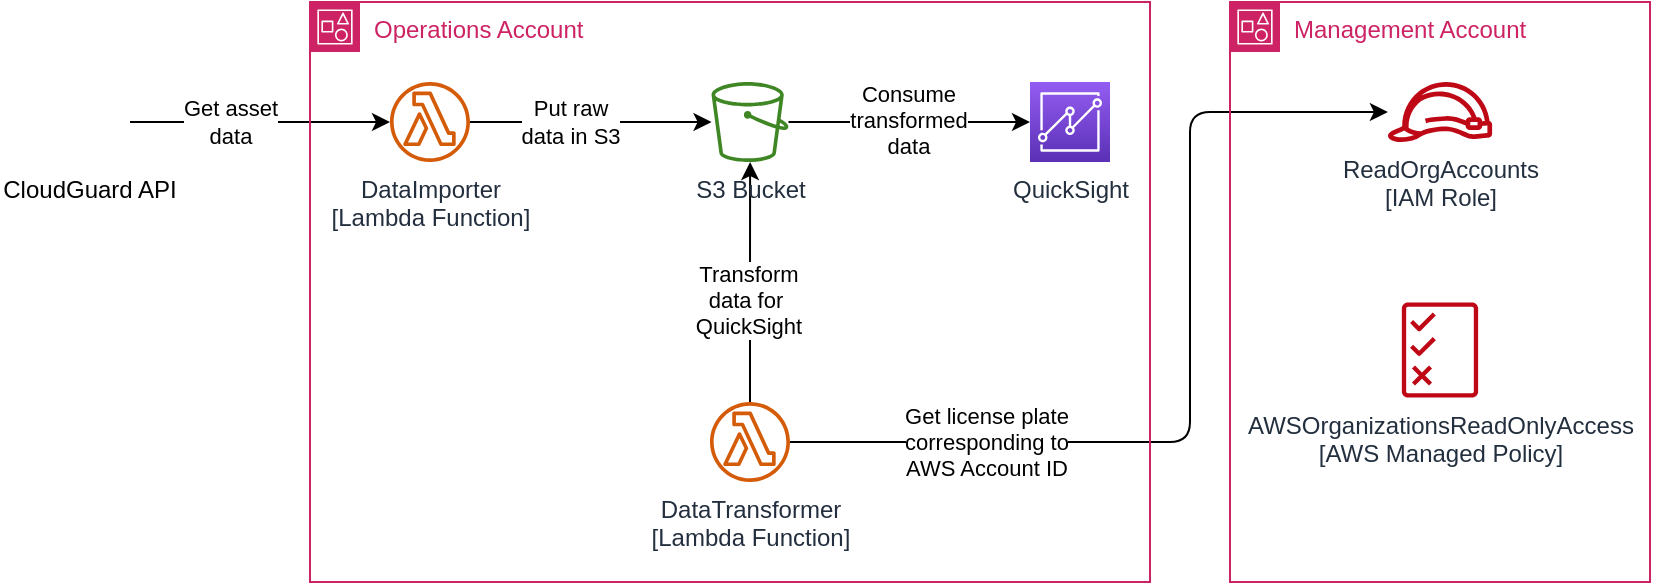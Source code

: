 <mxfile version="19.0.0" type="device"><diagram id="TmmztDp24AH8fpIwR-ns" name="Page-1"><mxGraphModel dx="2961" dy="1311" grid="1" gridSize="10" guides="1" tooltips="1" connect="1" arrows="1" fold="1" page="1" pageScale="1" pageWidth="850" pageHeight="1100" math="0" shadow="0"><root><mxCell id="0"/><mxCell id="1" parent="0"/><mxCell id="mGOhUFi8K_3w5I-8mJjr-11" style="edgeStyle=orthogonalEdgeStyle;rounded=1;orthogonalLoop=1;jettySize=auto;html=1;" parent="1" source="mGOhUFi8K_3w5I-8mJjr-1" target="mGOhUFi8K_3w5I-8mJjr-3" edge="1"><mxGeometry relative="1" as="geometry"/></mxCell><mxCell id="mGOhUFi8K_3w5I-8mJjr-20" value="Put raw&lt;br&gt;data in S3" style="edgeLabel;html=1;align=center;verticalAlign=middle;resizable=0;points=[];" parent="mGOhUFi8K_3w5I-8mJjr-11" vertex="1" connectable="0"><mxGeometry x="-0.321" y="-1" relative="1" as="geometry"><mxPoint x="9" y="-1" as="offset"/></mxGeometry></mxCell><mxCell id="mGOhUFi8K_3w5I-8mJjr-1" value="DataImporter&lt;br&gt;[Lambda Function]" style="sketch=0;outlineConnect=0;fontColor=#232F3E;gradientColor=none;fillColor=#D45B07;strokeColor=none;dashed=0;verticalLabelPosition=bottom;verticalAlign=top;align=center;html=1;fontSize=12;fontStyle=0;aspect=fixed;pointerEvents=1;shape=mxgraph.aws4.lambda_function;" parent="1" vertex="1"><mxGeometry x="-650" y="280" width="40" height="40" as="geometry"/></mxCell><mxCell id="mGOhUFi8K_3w5I-8mJjr-14" style="edgeStyle=orthogonalEdgeStyle;rounded=1;orthogonalLoop=1;jettySize=auto;html=1;" parent="1" source="mGOhUFi8K_3w5I-8mJjr-2" target="mGOhUFi8K_3w5I-8mJjr-3" edge="1"><mxGeometry relative="1" as="geometry"/></mxCell><mxCell id="mGOhUFi8K_3w5I-8mJjr-19" value="Transform&lt;br&gt;data for&amp;nbsp;&lt;br&gt;QuickSight" style="edgeLabel;html=1;align=center;verticalAlign=middle;resizable=0;points=[];" parent="mGOhUFi8K_3w5I-8mJjr-14" vertex="1" connectable="0"><mxGeometry x="-0.141" y="1" relative="1" as="geometry"><mxPoint as="offset"/></mxGeometry></mxCell><mxCell id="mGOhUFi8K_3w5I-8mJjr-23" style="edgeStyle=orthogonalEdgeStyle;rounded=1;orthogonalLoop=1;jettySize=auto;html=1;" parent="1" source="mGOhUFi8K_3w5I-8mJjr-2" target="mGOhUFi8K_3w5I-8mJjr-8" edge="1"><mxGeometry relative="1" as="geometry"><Array as="points"><mxPoint x="-250" y="460"/><mxPoint x="-250" y="295"/></Array></mxGeometry></mxCell><mxCell id="mGOhUFi8K_3w5I-8mJjr-24" value="Get license plate&lt;br&gt;corresponding to&lt;br&gt;AWS Account ID" style="edgeLabel;html=1;align=center;verticalAlign=middle;resizable=0;points=[];" parent="mGOhUFi8K_3w5I-8mJjr-23" vertex="1" connectable="0"><mxGeometry x="-0.668" y="-1" relative="1" as="geometry"><mxPoint x="21" y="-1" as="offset"/></mxGeometry></mxCell><mxCell id="mGOhUFi8K_3w5I-8mJjr-2" value="DataTransformer&lt;br&gt;[Lambda Function]" style="sketch=0;outlineConnect=0;fontColor=#232F3E;gradientColor=none;fillColor=#D45B07;strokeColor=none;dashed=0;verticalLabelPosition=bottom;verticalAlign=top;align=center;html=1;fontSize=12;fontStyle=0;aspect=fixed;pointerEvents=1;shape=mxgraph.aws4.lambda_function;" parent="1" vertex="1"><mxGeometry x="-490" y="440" width="40" height="40" as="geometry"/></mxCell><mxCell id="mGOhUFi8K_3w5I-8mJjr-15" style="edgeStyle=orthogonalEdgeStyle;rounded=1;orthogonalLoop=1;jettySize=auto;html=1;" parent="1" source="mGOhUFi8K_3w5I-8mJjr-3" target="mGOhUFi8K_3w5I-8mJjr-10" edge="1"><mxGeometry relative="1" as="geometry"/></mxCell><mxCell id="mGOhUFi8K_3w5I-8mJjr-22" value="Consume&lt;br&gt;transformed&lt;br&gt;data" style="edgeLabel;html=1;align=center;verticalAlign=middle;resizable=0;points=[];" parent="mGOhUFi8K_3w5I-8mJjr-15" vertex="1" connectable="0"><mxGeometry x="-0.012" y="1" relative="1" as="geometry"><mxPoint as="offset"/></mxGeometry></mxCell><mxCell id="mGOhUFi8K_3w5I-8mJjr-3" value="S3 Bucket" style="sketch=0;outlineConnect=0;fontColor=#232F3E;gradientColor=none;fillColor=#3F8624;strokeColor=none;dashed=0;verticalLabelPosition=bottom;verticalAlign=top;align=center;html=1;fontSize=12;fontStyle=0;aspect=fixed;pointerEvents=1;shape=mxgraph.aws4.bucket;" parent="1" vertex="1"><mxGeometry x="-489.23" y="280" width="38.46" height="40" as="geometry"/></mxCell><mxCell id="mGOhUFi8K_3w5I-8mJjr-18" style="edgeStyle=orthogonalEdgeStyle;rounded=1;orthogonalLoop=1;jettySize=auto;html=1;" parent="1" source="mGOhUFi8K_3w5I-8mJjr-4" target="mGOhUFi8K_3w5I-8mJjr-1" edge="1"><mxGeometry relative="1" as="geometry"/></mxCell><mxCell id="mGOhUFi8K_3w5I-8mJjr-21" value="Get asset&lt;br&gt;data" style="edgeLabel;html=1;align=center;verticalAlign=middle;resizable=0;points=[];" parent="mGOhUFi8K_3w5I-8mJjr-18" vertex="1" connectable="0"><mxGeometry x="-0.172" y="2" relative="1" as="geometry"><mxPoint x="-4" y="2" as="offset"/></mxGeometry></mxCell><mxCell id="mGOhUFi8K_3w5I-8mJjr-4" value="CloudGuard API" style="shape=image;verticalLabelPosition=bottom;labelBackgroundColor=default;verticalAlign=top;aspect=fixed;imageAspect=0;image=https://api-v2-docs.dome9.com/source/images/logo.png;" parent="1" vertex="1"><mxGeometry x="-820" y="280" width="40" height="40" as="geometry"/></mxCell><mxCell id="mGOhUFi8K_3w5I-8mJjr-6" value="Operations Account" style="points=[[0,0],[0.25,0],[0.5,0],[0.75,0],[1,0],[1,0.25],[1,0.5],[1,0.75],[1,1],[0.75,1],[0.5,1],[0.25,1],[0,1],[0,0.75],[0,0.5],[0,0.25]];outlineConnect=0;gradientColor=none;html=1;whiteSpace=wrap;fontSize=12;fontStyle=0;container=1;pointerEvents=0;collapsible=0;recursiveResize=0;shape=mxgraph.aws4.group;grIcon=mxgraph.aws4.group_account;strokeColor=#CD2264;fillColor=none;verticalAlign=top;align=left;spacingLeft=30;fontColor=#CD2264;dashed=0;" parent="1" vertex="1"><mxGeometry x="-690" y="240" width="420" height="290" as="geometry"/></mxCell><mxCell id="mGOhUFi8K_3w5I-8mJjr-7" value="Management Account" style="points=[[0,0],[0.25,0],[0.5,0],[0.75,0],[1,0],[1,0.25],[1,0.5],[1,0.75],[1,1],[0.75,1],[0.5,1],[0.25,1],[0,1],[0,0.75],[0,0.5],[0,0.25]];outlineConnect=0;gradientColor=none;html=1;whiteSpace=wrap;fontSize=12;fontStyle=0;container=1;pointerEvents=0;collapsible=0;recursiveResize=0;shape=mxgraph.aws4.group;grIcon=mxgraph.aws4.group_account;strokeColor=#CD2264;fillColor=none;verticalAlign=top;align=left;spacingLeft=30;fontColor=#CD2264;dashed=0;" parent="1" vertex="1"><mxGeometry x="-230" y="240" width="210" height="290" as="geometry"/></mxCell><mxCell id="mGOhUFi8K_3w5I-8mJjr-8" value="ReadOrgAccounts&lt;br&gt;[IAM Role]" style="sketch=0;outlineConnect=0;fontColor=#232F3E;gradientColor=none;fillColor=#BF0816;strokeColor=none;dashed=0;verticalLabelPosition=bottom;verticalAlign=top;align=center;html=1;fontSize=12;fontStyle=0;aspect=fixed;pointerEvents=1;shape=mxgraph.aws4.role;" parent="mGOhUFi8K_3w5I-8mJjr-7" vertex="1"><mxGeometry x="78.41" y="40" width="53.18" height="30" as="geometry"/></mxCell><mxCell id="mGOhUFi8K_3w5I-8mJjr-9" value="AWSOrganizationsReadOnlyAccess&lt;br&gt;[AWS Managed Policy]" style="sketch=0;outlineConnect=0;fontColor=#232F3E;gradientColor=none;fillColor=#BF0816;strokeColor=none;dashed=0;verticalLabelPosition=bottom;verticalAlign=top;align=center;html=1;fontSize=12;fontStyle=0;aspect=fixed;pointerEvents=1;shape=mxgraph.aws4.permissions;" parent="1" vertex="1"><mxGeometry x="-144.08" y="390" width="38.15" height="48" as="geometry"/></mxCell><mxCell id="mGOhUFi8K_3w5I-8mJjr-10" value="QuickSight" style="sketch=0;points=[[0,0,0],[0.25,0,0],[0.5,0,0],[0.75,0,0],[1,0,0],[0,1,0],[0.25,1,0],[0.5,1,0],[0.75,1,0],[1,1,0],[0,0.25,0],[0,0.5,0],[0,0.75,0],[1,0.25,0],[1,0.5,0],[1,0.75,0]];outlineConnect=0;fontColor=#232F3E;gradientColor=#945DF2;gradientDirection=north;fillColor=#5A30B5;strokeColor=#ffffff;dashed=0;verticalLabelPosition=bottom;verticalAlign=top;align=center;html=1;fontSize=12;fontStyle=0;aspect=fixed;shape=mxgraph.aws4.resourceIcon;resIcon=mxgraph.aws4.quicksight;" parent="1" vertex="1"><mxGeometry x="-330" y="280" width="40" height="40" as="geometry"/></mxCell></root></mxGraphModel></diagram></mxfile>